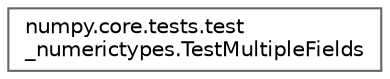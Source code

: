 digraph "Graphical Class Hierarchy"
{
 // LATEX_PDF_SIZE
  bgcolor="transparent";
  edge [fontname=Helvetica,fontsize=10,labelfontname=Helvetica,labelfontsize=10];
  node [fontname=Helvetica,fontsize=10,shape=box,height=0.2,width=0.4];
  rankdir="LR";
  Node0 [id="Node000000",label="numpy.core.tests.test\l_numerictypes.TestMultipleFields",height=0.2,width=0.4,color="grey40", fillcolor="white", style="filled",URL="$dc/df3/classnumpy_1_1core_1_1tests_1_1test__numerictypes_1_1TestMultipleFields.html",tooltip=" "];
}
